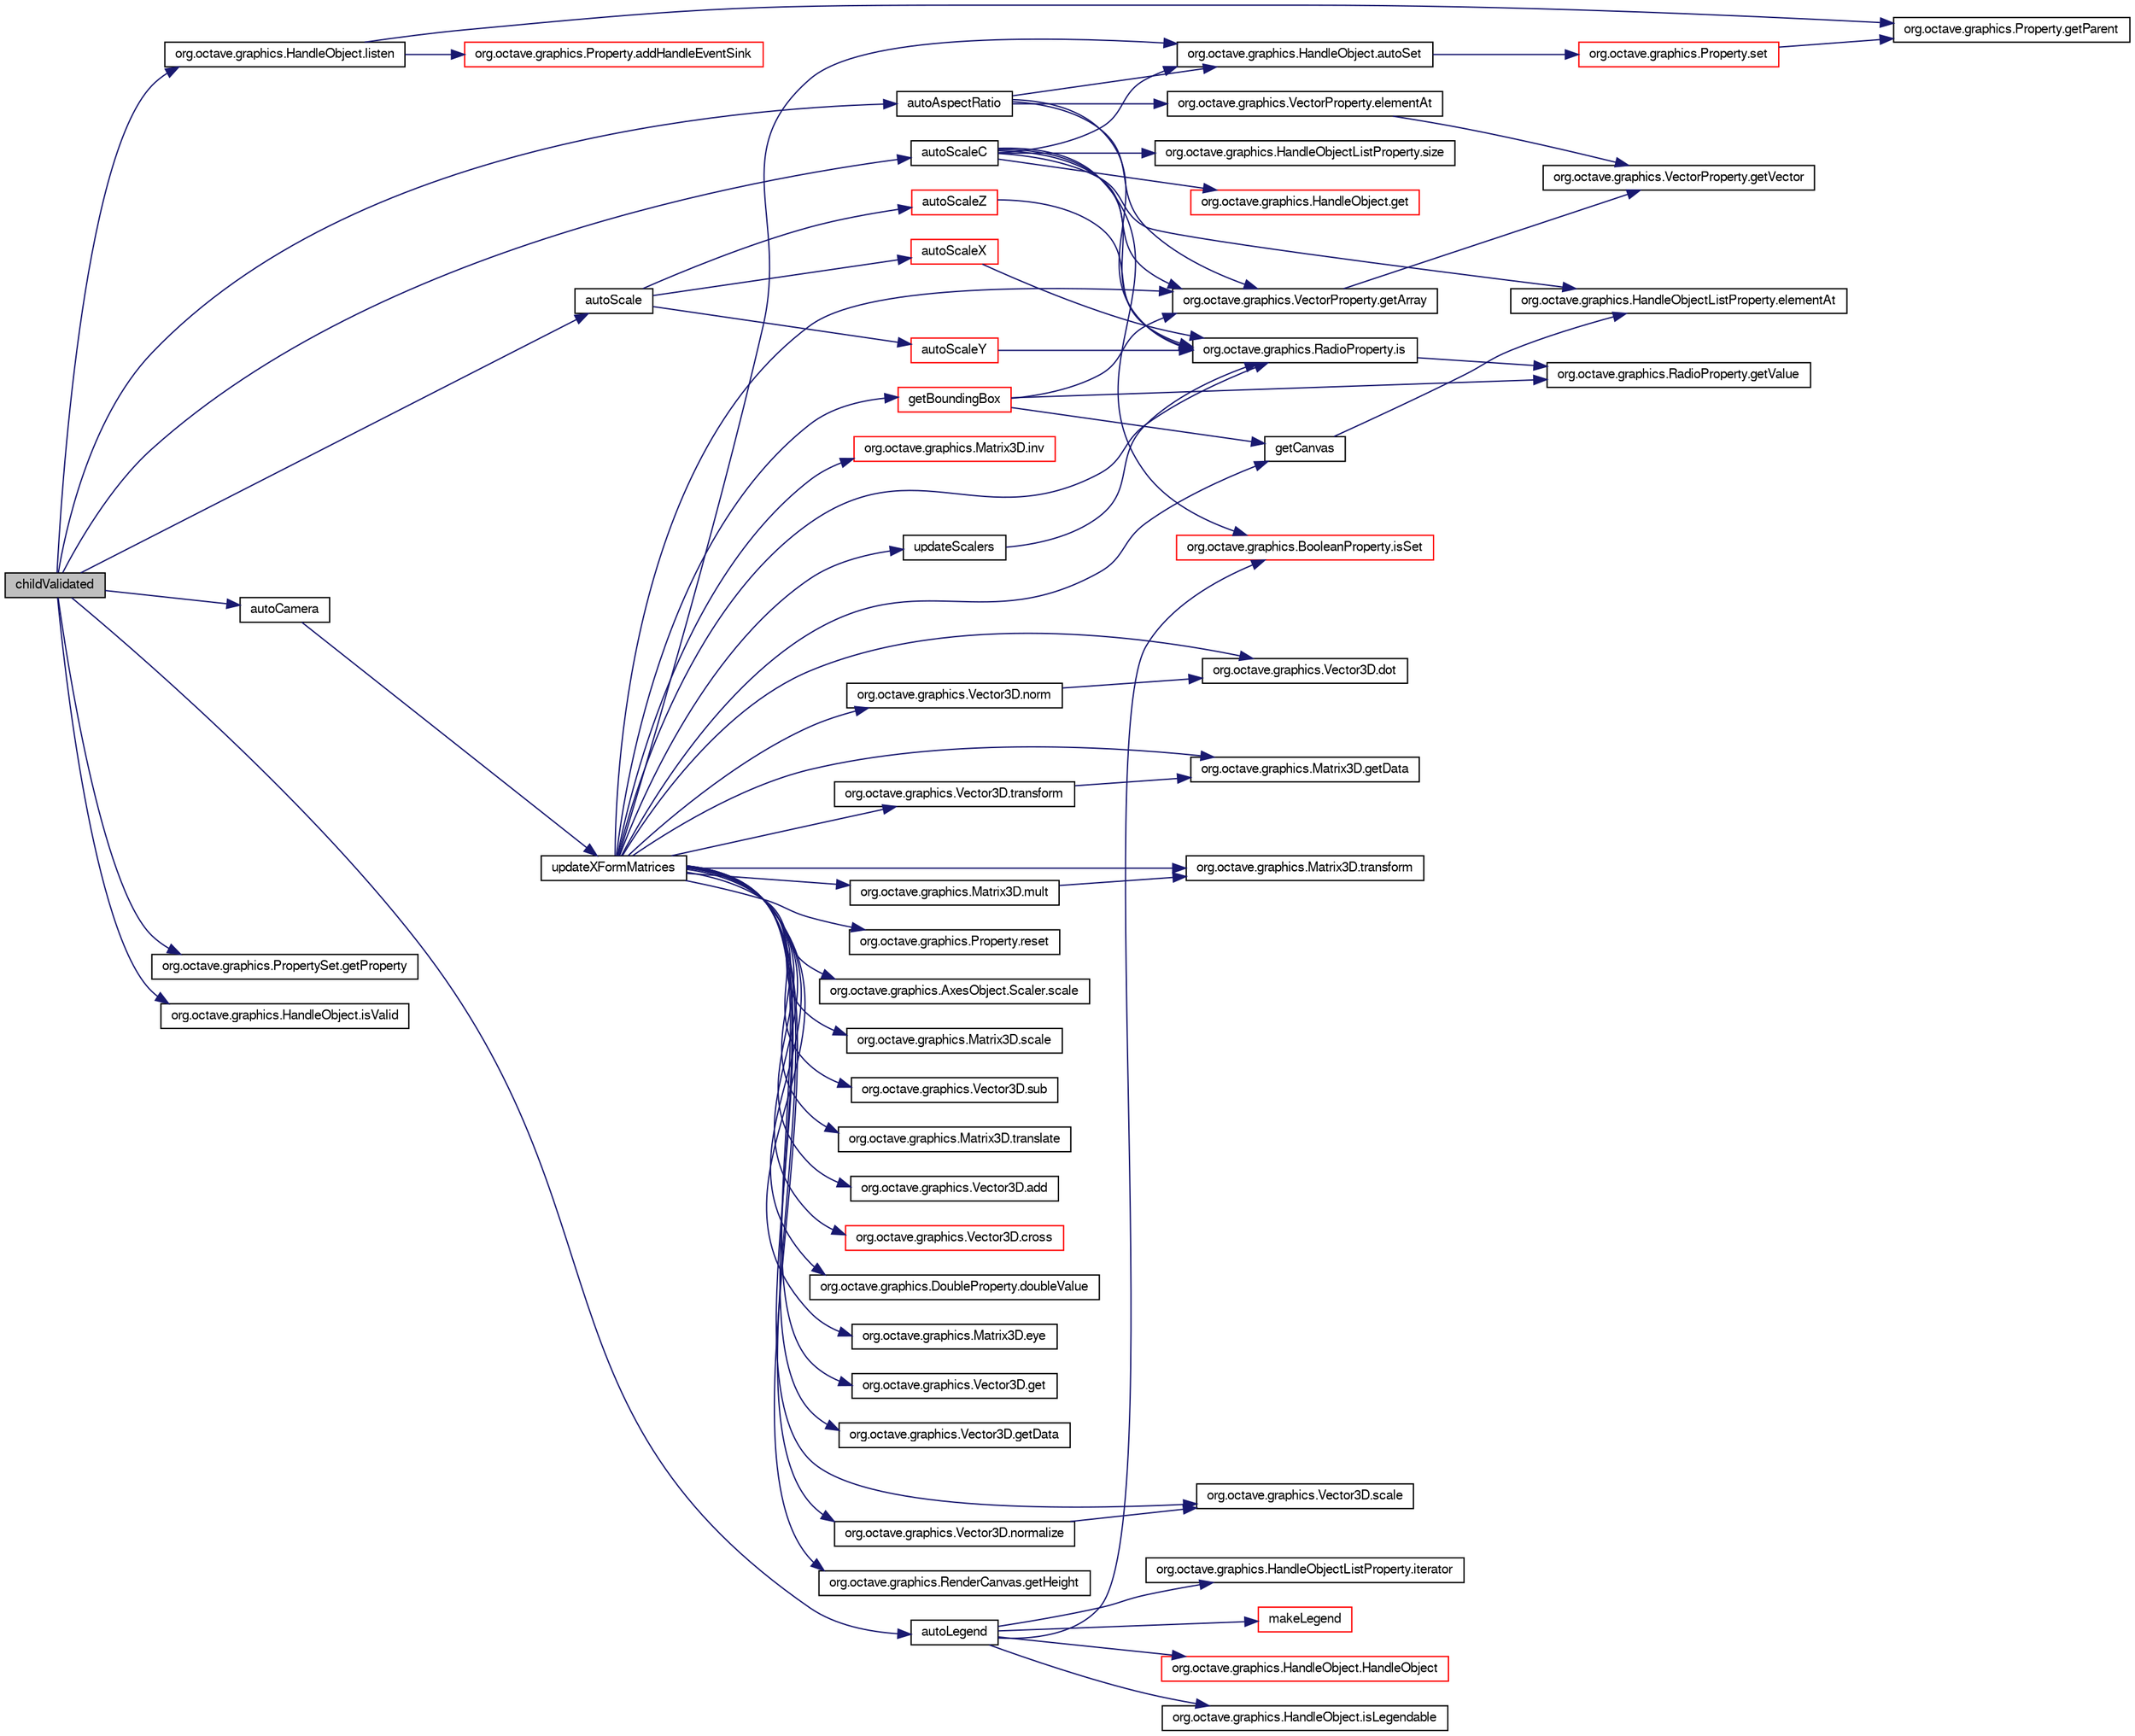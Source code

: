 digraph G
{
  edge [fontname="FreeSans",fontsize="10",labelfontname="FreeSans",labelfontsize="10"];
  node [fontname="FreeSans",fontsize="10",shape=record];
  rankdir="LR";
  Node1 [label="childValidated",height=0.2,width=0.4,color="black", fillcolor="grey75", style="filled" fontcolor="black"];
  Node1 -> Node2 [color="midnightblue",fontsize="10",style="solid",fontname="FreeSans"];
  Node2 [label="autoAspectRatio",height=0.2,width=0.4,color="black", fillcolor="white", style="filled",URL="$classorg_1_1octave_1_1graphics_1_1_axes_object.html#a3b96f348814a0162983f78d71d1b38ea"];
  Node2 -> Node3 [color="midnightblue",fontsize="10",style="solid",fontname="FreeSans"];
  Node3 [label="org.octave.graphics.HandleObject.autoSet",height=0.2,width=0.4,color="black", fillcolor="white", style="filled",URL="$classorg_1_1octave_1_1graphics_1_1_handle_object.html#a8d2c5ee6879fc8f2e181270b7ea9e934"];
  Node3 -> Node4 [color="midnightblue",fontsize="10",style="solid",fontname="FreeSans"];
  Node4 [label="org.octave.graphics.Property.set",height=0.2,width=0.4,color="red", fillcolor="white", style="filled",URL="$classorg_1_1octave_1_1graphics_1_1_property.html#afa1a5457d4b402c51eb58b213de1065f"];
  Node4 -> Node5 [color="midnightblue",fontsize="10",style="solid",fontname="FreeSans"];
  Node5 [label="org.octave.graphics.Property.getParent",height=0.2,width=0.4,color="black", fillcolor="white", style="filled",URL="$classorg_1_1octave_1_1graphics_1_1_property.html#a3a86c86371259e59b09618cc300d8236"];
  Node2 -> Node6 [color="midnightblue",fontsize="10",style="solid",fontname="FreeSans"];
  Node6 [label="org.octave.graphics.VectorProperty.elementAt",height=0.2,width=0.4,color="black", fillcolor="white", style="filled",URL="$classorg_1_1octave_1_1graphics_1_1_vector_property.html#a264bf2a78c781080534914c21b9125c9"];
  Node6 -> Node7 [color="midnightblue",fontsize="10",style="solid",fontname="FreeSans"];
  Node7 [label="org.octave.graphics.VectorProperty.getVector",height=0.2,width=0.4,color="black", fillcolor="white", style="filled",URL="$classorg_1_1octave_1_1graphics_1_1_vector_property.html#a4ee8a1258ab4c3158a01e1442835be2a"];
  Node2 -> Node8 [color="midnightblue",fontsize="10",style="solid",fontname="FreeSans"];
  Node8 [label="org.octave.graphics.VectorProperty.getArray",height=0.2,width=0.4,color="black", fillcolor="white", style="filled",URL="$classorg_1_1octave_1_1graphics_1_1_vector_property.html#ac9573ab949db7e86c1b0bd502d50e9f1"];
  Node8 -> Node7 [color="midnightblue",fontsize="10",style="solid",fontname="FreeSans"];
  Node2 -> Node9 [color="midnightblue",fontsize="10",style="solid",fontname="FreeSans"];
  Node9 [label="org.octave.graphics.RadioProperty.is",height=0.2,width=0.4,color="black", fillcolor="white", style="filled",URL="$classorg_1_1octave_1_1graphics_1_1_radio_property.html#a6b679eb3fe87358e20dc354d8f0e06b7"];
  Node9 -> Node10 [color="midnightblue",fontsize="10",style="solid",fontname="FreeSans"];
  Node10 [label="org.octave.graphics.RadioProperty.getValue",height=0.2,width=0.4,color="black", fillcolor="white", style="filled",URL="$classorg_1_1octave_1_1graphics_1_1_radio_property.html#a574b29843fb09dff2bf8edd82341f051"];
  Node1 -> Node11 [color="midnightblue",fontsize="10",style="solid",fontname="FreeSans"];
  Node11 [label="autoCamera",height=0.2,width=0.4,color="black", fillcolor="white", style="filled",URL="$classorg_1_1octave_1_1graphics_1_1_axes_object.html#ad8c380ebccb2c7d98383bc75ad470f38"];
  Node11 -> Node12 [color="midnightblue",fontsize="10",style="solid",fontname="FreeSans"];
  Node12 [label="updateXFormMatrices",height=0.2,width=0.4,color="black", fillcolor="white", style="filled",URL="$classorg_1_1octave_1_1graphics_1_1_axes_object.html#a34754c6f4719a30759b901e99988767d"];
  Node12 -> Node13 [color="midnightblue",fontsize="10",style="solid",fontname="FreeSans"];
  Node13 [label="org.octave.graphics.Vector3D.add",height=0.2,width=0.4,color="black", fillcolor="white", style="filled",URL="$classorg_1_1octave_1_1graphics_1_1_vector3_d.html#a161c6c5a995fe94260e92805246029d6"];
  Node12 -> Node3 [color="midnightblue",fontsize="10",style="solid",fontname="FreeSans"];
  Node12 -> Node14 [color="midnightblue",fontsize="10",style="solid",fontname="FreeSans"];
  Node14 [label="org.octave.graphics.Vector3D.cross",height=0.2,width=0.4,color="red", fillcolor="white", style="filled",URL="$classorg_1_1octave_1_1graphics_1_1_vector3_d.html#a8d63a47a8888a907fc69001263d28590"];
  Node12 -> Node15 [color="midnightblue",fontsize="10",style="solid",fontname="FreeSans"];
  Node15 [label="org.octave.graphics.Vector3D.dot",height=0.2,width=0.4,color="black", fillcolor="white", style="filled",URL="$classorg_1_1octave_1_1graphics_1_1_vector3_d.html#ab0ce961669339476ce3a7f54f22482f3"];
  Node12 -> Node16 [color="midnightblue",fontsize="10",style="solid",fontname="FreeSans"];
  Node16 [label="org.octave.graphics.DoubleProperty.doubleValue",height=0.2,width=0.4,color="black", fillcolor="white", style="filled",URL="$classorg_1_1octave_1_1graphics_1_1_double_property.html#aad7c86e3a7c4753efa88b5c659496c05"];
  Node12 -> Node17 [color="midnightblue",fontsize="10",style="solid",fontname="FreeSans"];
  Node17 [label="org.octave.graphics.Matrix3D.eye",height=0.2,width=0.4,color="black", fillcolor="white", style="filled",URL="$classorg_1_1octave_1_1graphics_1_1_matrix3_d.html#a576603a22be715dc2c22a9002737e655"];
  Node12 -> Node18 [color="midnightblue",fontsize="10",style="solid",fontname="FreeSans"];
  Node18 [label="org.octave.graphics.Vector3D.get",height=0.2,width=0.4,color="black", fillcolor="white", style="filled",URL="$classorg_1_1octave_1_1graphics_1_1_vector3_d.html#a2fea79959a8fcac22a4729c9a7c86c31"];
  Node12 -> Node8 [color="midnightblue",fontsize="10",style="solid",fontname="FreeSans"];
  Node12 -> Node19 [color="midnightblue",fontsize="10",style="solid",fontname="FreeSans"];
  Node19 [label="getBoundingBox",height=0.2,width=0.4,color="red", fillcolor="white", style="filled",URL="$classorg_1_1octave_1_1graphics_1_1_axes_object.html#a5081086fe29e8e32a61359f18bb7b8b0"];
  Node19 -> Node8 [color="midnightblue",fontsize="10",style="solid",fontname="FreeSans"];
  Node19 -> Node20 [color="midnightblue",fontsize="10",style="solid",fontname="FreeSans"];
  Node20 [label="getCanvas",height=0.2,width=0.4,color="black", fillcolor="white", style="filled",URL="$classorg_1_1octave_1_1graphics_1_1_axes_object.html#a4f7f24e8f6fae612a9184b2c43646641"];
  Node20 -> Node21 [color="midnightblue",fontsize="10",style="solid",fontname="FreeSans"];
  Node21 [label="org.octave.graphics.HandleObjectListProperty.elementAt",height=0.2,width=0.4,color="black", fillcolor="white", style="filled",URL="$classorg_1_1octave_1_1graphics_1_1_handle_object_list_property.html#ad4f83b73289f32a66f2d7c611f830616"];
  Node19 -> Node10 [color="midnightblue",fontsize="10",style="solid",fontname="FreeSans"];
  Node12 -> Node20 [color="midnightblue",fontsize="10",style="solid",fontname="FreeSans"];
  Node12 -> Node22 [color="midnightblue",fontsize="10",style="solid",fontname="FreeSans"];
  Node22 [label="org.octave.graphics.Vector3D.getData",height=0.2,width=0.4,color="black", fillcolor="white", style="filled",URL="$classorg_1_1octave_1_1graphics_1_1_vector3_d.html#aa27f1ed28de9d1d45b61c0e5562bd4bc"];
  Node12 -> Node23 [color="midnightblue",fontsize="10",style="solid",fontname="FreeSans"];
  Node23 [label="org.octave.graphics.Matrix3D.getData",height=0.2,width=0.4,color="black", fillcolor="white", style="filled",URL="$classorg_1_1octave_1_1graphics_1_1_matrix3_d.html#aa27f1ed28de9d1d45b61c0e5562bd4bc"];
  Node12 -> Node24 [color="midnightblue",fontsize="10",style="solid",fontname="FreeSans"];
  Node24 [label="org.octave.graphics.RenderCanvas.getHeight",height=0.2,width=0.4,color="black", fillcolor="white", style="filled",URL="$interfaceorg_1_1octave_1_1graphics_1_1_render_canvas.html#a07efb2a4e9a982688c8bb3c3f21d1092"];
  Node12 -> Node25 [color="midnightblue",fontsize="10",style="solid",fontname="FreeSans"];
  Node25 [label="org.octave.graphics.Matrix3D.inv",height=0.2,width=0.4,color="red", fillcolor="white", style="filled",URL="$classorg_1_1octave_1_1graphics_1_1_matrix3_d.html#a434757b162109cc77ff533c2af582278"];
  Node12 -> Node9 [color="midnightblue",fontsize="10",style="solid",fontname="FreeSans"];
  Node12 -> Node26 [color="midnightblue",fontsize="10",style="solid",fontname="FreeSans"];
  Node26 [label="org.octave.graphics.Matrix3D.mult",height=0.2,width=0.4,color="black", fillcolor="white", style="filled",URL="$classorg_1_1octave_1_1graphics_1_1_matrix3_d.html#a1c6977bf814a5f75c2f8f31c25eb515f"];
  Node26 -> Node27 [color="midnightblue",fontsize="10",style="solid",fontname="FreeSans"];
  Node27 [label="org.octave.graphics.Matrix3D.transform",height=0.2,width=0.4,color="black", fillcolor="white", style="filled",URL="$classorg_1_1octave_1_1graphics_1_1_matrix3_d.html#a3cdda87901befb4eab448cdd87338f5a"];
  Node12 -> Node28 [color="midnightblue",fontsize="10",style="solid",fontname="FreeSans"];
  Node28 [label="org.octave.graphics.Vector3D.norm",height=0.2,width=0.4,color="black", fillcolor="white", style="filled",URL="$classorg_1_1octave_1_1graphics_1_1_vector3_d.html#a53de49d8c84dcc44f9b4086e3a371475"];
  Node28 -> Node15 [color="midnightblue",fontsize="10",style="solid",fontname="FreeSans"];
  Node12 -> Node29 [color="midnightblue",fontsize="10",style="solid",fontname="FreeSans"];
  Node29 [label="org.octave.graphics.Vector3D.normalize",height=0.2,width=0.4,color="black", fillcolor="white", style="filled",URL="$classorg_1_1octave_1_1graphics_1_1_vector3_d.html#acd0de676568888d848beb97dcc53ae47"];
  Node29 -> Node30 [color="midnightblue",fontsize="10",style="solid",fontname="FreeSans"];
  Node30 [label="org.octave.graphics.Vector3D.scale",height=0.2,width=0.4,color="black", fillcolor="white", style="filled",URL="$classorg_1_1octave_1_1graphics_1_1_vector3_d.html#ac27f31adada4333fd9e5b1d683cc2dc3"];
  Node12 -> Node31 [color="midnightblue",fontsize="10",style="solid",fontname="FreeSans"];
  Node31 [label="org.octave.graphics.Property.reset",height=0.2,width=0.4,color="black", fillcolor="white", style="filled",URL="$classorg_1_1octave_1_1graphics_1_1_property.html#ab66b5dbada95d5c93af2876420fb49ec"];
  Node12 -> Node32 [color="midnightblue",fontsize="10",style="solid",fontname="FreeSans"];
  Node32 [label="org.octave.graphics.AxesObject.Scaler.scale",height=0.2,width=0.4,color="black", fillcolor="white", style="filled",URL="$interfaceorg_1_1octave_1_1graphics_1_1_axes_object_1_1_scaler.html#af92485cd422d7c32753efcf98d776037"];
  Node12 -> Node33 [color="midnightblue",fontsize="10",style="solid",fontname="FreeSans"];
  Node33 [label="org.octave.graphics.Matrix3D.scale",height=0.2,width=0.4,color="black", fillcolor="white", style="filled",URL="$classorg_1_1octave_1_1graphics_1_1_matrix3_d.html#acd57dfdbba80f034f23a2638629d4698"];
  Node12 -> Node30 [color="midnightblue",fontsize="10",style="solid",fontname="FreeSans"];
  Node12 -> Node34 [color="midnightblue",fontsize="10",style="solid",fontname="FreeSans"];
  Node34 [label="org.octave.graphics.Vector3D.sub",height=0.2,width=0.4,color="black", fillcolor="white", style="filled",URL="$classorg_1_1octave_1_1graphics_1_1_vector3_d.html#a546f6cc333d61a804036644db7a1f188"];
  Node12 -> Node35 [color="midnightblue",fontsize="10",style="solid",fontname="FreeSans"];
  Node35 [label="org.octave.graphics.Vector3D.transform",height=0.2,width=0.4,color="black", fillcolor="white", style="filled",URL="$classorg_1_1octave_1_1graphics_1_1_vector3_d.html#ae95266ecfc62f267b4a4efa05a3b9419"];
  Node35 -> Node23 [color="midnightblue",fontsize="10",style="solid",fontname="FreeSans"];
  Node12 -> Node27 [color="midnightblue",fontsize="10",style="solid",fontname="FreeSans"];
  Node12 -> Node36 [color="midnightblue",fontsize="10",style="solid",fontname="FreeSans"];
  Node36 [label="org.octave.graphics.Matrix3D.translate",height=0.2,width=0.4,color="black", fillcolor="white", style="filled",URL="$classorg_1_1octave_1_1graphics_1_1_matrix3_d.html#a56405fd2b22f51d08b371fb188374a40"];
  Node12 -> Node37 [color="midnightblue",fontsize="10",style="solid",fontname="FreeSans"];
  Node37 [label="updateScalers",height=0.2,width=0.4,color="black", fillcolor="white", style="filled",URL="$classorg_1_1octave_1_1graphics_1_1_axes_object.html#a16eb23ebea51f2feb12bf45af6c34c7b"];
  Node37 -> Node9 [color="midnightblue",fontsize="10",style="solid",fontname="FreeSans"];
  Node1 -> Node38 [color="midnightblue",fontsize="10",style="solid",fontname="FreeSans"];
  Node38 [label="autoLegend",height=0.2,width=0.4,color="black", fillcolor="white", style="filled",URL="$classorg_1_1octave_1_1graphics_1_1_axes_object.html#aed523bdcded55f65e6421d5f19485f8c"];
  Node38 -> Node39 [color="midnightblue",fontsize="10",style="solid",fontname="FreeSans"];
  Node39 [label="org.octave.graphics.HandleObject.HandleObject",height=0.2,width=0.4,color="red", fillcolor="white", style="filled",URL="$classorg_1_1octave_1_1graphics_1_1_handle_object.html#a2548f8d697e5762db038439e922c4687"];
  Node38 -> Node40 [color="midnightblue",fontsize="10",style="solid",fontname="FreeSans"];
  Node40 [label="org.octave.graphics.HandleObject.isLegendable",height=0.2,width=0.4,color="black", fillcolor="white", style="filled",URL="$classorg_1_1octave_1_1graphics_1_1_handle_object.html#ad63fa220ec205210cdbbfed916b252d5"];
  Node38 -> Node41 [color="midnightblue",fontsize="10",style="solid",fontname="FreeSans"];
  Node41 [label="org.octave.graphics.BooleanProperty.isSet",height=0.2,width=0.4,color="red", fillcolor="white", style="filled",URL="$classorg_1_1octave_1_1graphics_1_1_boolean_property.html#a0f37ee693b8c642f92730745dcd6b8dc"];
  Node38 -> Node42 [color="midnightblue",fontsize="10",style="solid",fontname="FreeSans"];
  Node42 [label="org.octave.graphics.HandleObjectListProperty.iterator",height=0.2,width=0.4,color="black", fillcolor="white", style="filled",URL="$classorg_1_1octave_1_1graphics_1_1_handle_object_list_property.html#ab93723cfb646268e7e5a0d824c0e0c25"];
  Node38 -> Node43 [color="midnightblue",fontsize="10",style="solid",fontname="FreeSans"];
  Node43 [label="makeLegend",height=0.2,width=0.4,color="red", fillcolor="white", style="filled",URL="$classorg_1_1octave_1_1graphics_1_1_axes_object.html#af818b4197b31dc2d4e3c704cf6989770"];
  Node1 -> Node44 [color="midnightblue",fontsize="10",style="solid",fontname="FreeSans"];
  Node44 [label="autoScale",height=0.2,width=0.4,color="black", fillcolor="white", style="filled",URL="$classorg_1_1octave_1_1graphics_1_1_axes_object.html#a1f831891fb89a83d0cb560cc5877e2bb"];
  Node44 -> Node45 [color="midnightblue",fontsize="10",style="solid",fontname="FreeSans"];
  Node45 [label="autoScaleX",height=0.2,width=0.4,color="red", fillcolor="white", style="filled",URL="$classorg_1_1octave_1_1graphics_1_1_axes_object.html#a562cd26311bbf4426b608db3053bbc9b"];
  Node45 -> Node9 [color="midnightblue",fontsize="10",style="solid",fontname="FreeSans"];
  Node44 -> Node46 [color="midnightblue",fontsize="10",style="solid",fontname="FreeSans"];
  Node46 [label="autoScaleY",height=0.2,width=0.4,color="red", fillcolor="white", style="filled",URL="$classorg_1_1octave_1_1graphics_1_1_axes_object.html#a9efe9980cb24988ab81e39315cd369fa"];
  Node46 -> Node9 [color="midnightblue",fontsize="10",style="solid",fontname="FreeSans"];
  Node44 -> Node47 [color="midnightblue",fontsize="10",style="solid",fontname="FreeSans"];
  Node47 [label="autoScaleZ",height=0.2,width=0.4,color="red", fillcolor="white", style="filled",URL="$classorg_1_1octave_1_1graphics_1_1_axes_object.html#adb55c3929d54800ab11f6d11d257aaf5"];
  Node47 -> Node9 [color="midnightblue",fontsize="10",style="solid",fontname="FreeSans"];
  Node1 -> Node48 [color="midnightblue",fontsize="10",style="solid",fontname="FreeSans"];
  Node48 [label="autoScaleC",height=0.2,width=0.4,color="black", fillcolor="white", style="filled",URL="$classorg_1_1octave_1_1graphics_1_1_axes_object.html#ac206f5a14be0de4396cd80bf41512b0b"];
  Node48 -> Node3 [color="midnightblue",fontsize="10",style="solid",fontname="FreeSans"];
  Node48 -> Node21 [color="midnightblue",fontsize="10",style="solid",fontname="FreeSans"];
  Node48 -> Node49 [color="midnightblue",fontsize="10",style="solid",fontname="FreeSans"];
  Node49 [label="org.octave.graphics.HandleObject.get",height=0.2,width=0.4,color="red", fillcolor="white", style="filled",URL="$classorg_1_1octave_1_1graphics_1_1_handle_object.html#a0b91f13a43a94a8da8db243d1c015710"];
  Node48 -> Node8 [color="midnightblue",fontsize="10",style="solid",fontname="FreeSans"];
  Node48 -> Node9 [color="midnightblue",fontsize="10",style="solid",fontname="FreeSans"];
  Node48 -> Node41 [color="midnightblue",fontsize="10",style="solid",fontname="FreeSans"];
  Node48 -> Node50 [color="midnightblue",fontsize="10",style="solid",fontname="FreeSans"];
  Node50 [label="org.octave.graphics.HandleObjectListProperty.size",height=0.2,width=0.4,color="black", fillcolor="white", style="filled",URL="$classorg_1_1octave_1_1graphics_1_1_handle_object_list_property.html#af4b57d21919c42d55af03391f91a1c08"];
  Node1 -> Node51 [color="midnightblue",fontsize="10",style="solid",fontname="FreeSans"];
  Node51 [label="org.octave.graphics.PropertySet.getProperty",height=0.2,width=0.4,color="black", fillcolor="white", style="filled",URL="$classorg_1_1octave_1_1graphics_1_1_property_set.html#aad2189c419f796940ee70ec50021b16d"];
  Node1 -> Node52 [color="midnightblue",fontsize="10",style="solid",fontname="FreeSans"];
  Node52 [label="org.octave.graphics.HandleObject.isValid",height=0.2,width=0.4,color="black", fillcolor="white", style="filled",URL="$classorg_1_1octave_1_1graphics_1_1_handle_object.html#a487d5f454cff4db530ed7b5b690ec71d"];
  Node1 -> Node53 [color="midnightblue",fontsize="10",style="solid",fontname="FreeSans"];
  Node53 [label="org.octave.graphics.HandleObject.listen",height=0.2,width=0.4,color="black", fillcolor="white", style="filled",URL="$classorg_1_1octave_1_1graphics_1_1_handle_object.html#afeadfccbc2f3a8165f873c85c47ef024"];
  Node53 -> Node54 [color="midnightblue",fontsize="10",style="solid",fontname="FreeSans"];
  Node54 [label="org.octave.graphics.Property.addHandleEventSink",height=0.2,width=0.4,color="red", fillcolor="white", style="filled",URL="$classorg_1_1octave_1_1graphics_1_1_property.html#a252f90d7b0673a96e0ceb8e1a0d80f91"];
  Node53 -> Node5 [color="midnightblue",fontsize="10",style="solid",fontname="FreeSans"];
}
